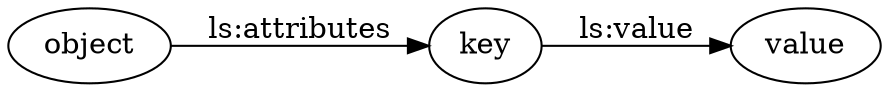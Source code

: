 digraph g{
  rankdir="LR";

  object -> key [label="ls:attributes"];
  key -> value [label="ls:value"];
}
